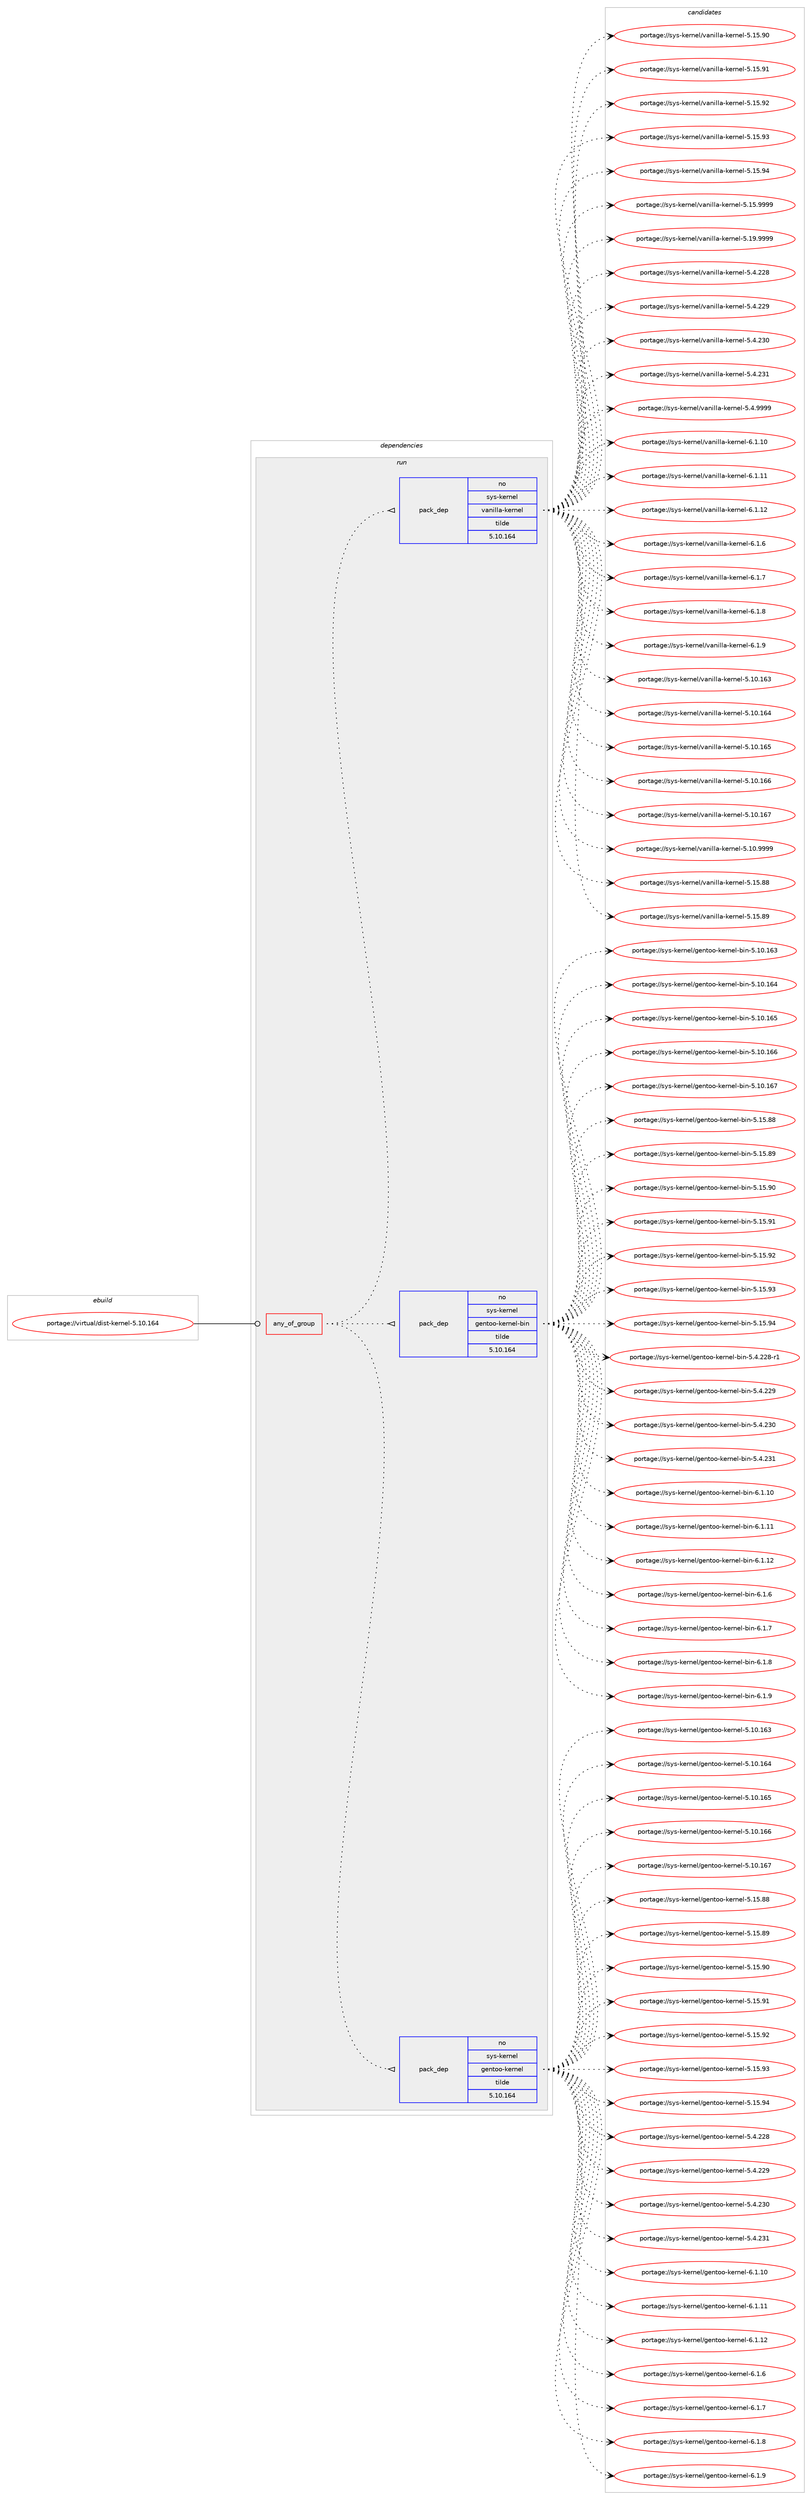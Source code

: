 digraph prolog {

# *************
# Graph options
# *************

newrank=true;
concentrate=true;
compound=true;
graph [rankdir=LR,fontname=Helvetica,fontsize=10,ranksep=1.5];#, ranksep=2.5, nodesep=0.2];
edge  [arrowhead=vee];
node  [fontname=Helvetica,fontsize=10];

# **********
# The ebuild
# **********

subgraph cluster_leftcol {
color=gray;
rank=same;
label=<<i>ebuild</i>>;
id [label="portage://virtual/dist-kernel-5.10.164", color=red, width=4, href="../virtual/dist-kernel-5.10.164.svg"];
}

# ****************
# The dependencies
# ****************

subgraph cluster_midcol {
color=gray;
label=<<i>dependencies</i>>;
subgraph cluster_compile {
fillcolor="#eeeeee";
style=filled;
label=<<i>compile</i>>;
}
subgraph cluster_compileandrun {
fillcolor="#eeeeee";
style=filled;
label=<<i>compile and run</i>>;
}
subgraph cluster_run {
fillcolor="#eeeeee";
style=filled;
label=<<i>run</i>>;
subgraph any4 {
dependency343 [label=<<TABLE BORDER="0" CELLBORDER="1" CELLSPACING="0" CELLPADDING="4"><TR><TD CELLPADDING="10">any_of_group</TD></TR></TABLE>>, shape=none, color=red];subgraph pack175 {
dependency344 [label=<<TABLE BORDER="0" CELLBORDER="1" CELLSPACING="0" CELLPADDING="4" WIDTH="220"><TR><TD ROWSPAN="6" CELLPADDING="30">pack_dep</TD></TR><TR><TD WIDTH="110">no</TD></TR><TR><TD>sys-kernel</TD></TR><TR><TD>gentoo-kernel</TD></TR><TR><TD>tilde</TD></TR><TR><TD>5.10.164</TD></TR></TABLE>>, shape=none, color=blue];
}
dependency343:e -> dependency344:w [weight=20,style="dotted",arrowhead="oinv"];
subgraph pack176 {
dependency345 [label=<<TABLE BORDER="0" CELLBORDER="1" CELLSPACING="0" CELLPADDING="4" WIDTH="220"><TR><TD ROWSPAN="6" CELLPADDING="30">pack_dep</TD></TR><TR><TD WIDTH="110">no</TD></TR><TR><TD>sys-kernel</TD></TR><TR><TD>gentoo-kernel-bin</TD></TR><TR><TD>tilde</TD></TR><TR><TD>5.10.164</TD></TR></TABLE>>, shape=none, color=blue];
}
dependency343:e -> dependency345:w [weight=20,style="dotted",arrowhead="oinv"];
subgraph pack177 {
dependency346 [label=<<TABLE BORDER="0" CELLBORDER="1" CELLSPACING="0" CELLPADDING="4" WIDTH="220"><TR><TD ROWSPAN="6" CELLPADDING="30">pack_dep</TD></TR><TR><TD WIDTH="110">no</TD></TR><TR><TD>sys-kernel</TD></TR><TR><TD>vanilla-kernel</TD></TR><TR><TD>tilde</TD></TR><TR><TD>5.10.164</TD></TR></TABLE>>, shape=none, color=blue];
}
dependency343:e -> dependency346:w [weight=20,style="dotted",arrowhead="oinv"];
}
id:e -> dependency343:w [weight=20,style="solid",arrowhead="odot"];
}
}

# **************
# The candidates
# **************

subgraph cluster_choices {
rank=same;
color=gray;
label=<<i>candidates</i>>;

subgraph choice175 {
color=black;
nodesep=1;
choice115121115451071011141101011084710310111011611111145107101114110101108455346494846495451 [label="portage://sys-kernel/gentoo-kernel-5.10.163", color=red, width=4,href="../sys-kernel/gentoo-kernel-5.10.163.svg"];
choice115121115451071011141101011084710310111011611111145107101114110101108455346494846495452 [label="portage://sys-kernel/gentoo-kernel-5.10.164", color=red, width=4,href="../sys-kernel/gentoo-kernel-5.10.164.svg"];
choice115121115451071011141101011084710310111011611111145107101114110101108455346494846495453 [label="portage://sys-kernel/gentoo-kernel-5.10.165", color=red, width=4,href="../sys-kernel/gentoo-kernel-5.10.165.svg"];
choice115121115451071011141101011084710310111011611111145107101114110101108455346494846495454 [label="portage://sys-kernel/gentoo-kernel-5.10.166", color=red, width=4,href="../sys-kernel/gentoo-kernel-5.10.166.svg"];
choice115121115451071011141101011084710310111011611111145107101114110101108455346494846495455 [label="portage://sys-kernel/gentoo-kernel-5.10.167", color=red, width=4,href="../sys-kernel/gentoo-kernel-5.10.167.svg"];
choice1151211154510710111411010110847103101110116111111451071011141101011084553464953465656 [label="portage://sys-kernel/gentoo-kernel-5.15.88", color=red, width=4,href="../sys-kernel/gentoo-kernel-5.15.88.svg"];
choice1151211154510710111411010110847103101110116111111451071011141101011084553464953465657 [label="portage://sys-kernel/gentoo-kernel-5.15.89", color=red, width=4,href="../sys-kernel/gentoo-kernel-5.15.89.svg"];
choice1151211154510710111411010110847103101110116111111451071011141101011084553464953465748 [label="portage://sys-kernel/gentoo-kernel-5.15.90", color=red, width=4,href="../sys-kernel/gentoo-kernel-5.15.90.svg"];
choice1151211154510710111411010110847103101110116111111451071011141101011084553464953465749 [label="portage://sys-kernel/gentoo-kernel-5.15.91", color=red, width=4,href="../sys-kernel/gentoo-kernel-5.15.91.svg"];
choice1151211154510710111411010110847103101110116111111451071011141101011084553464953465750 [label="portage://sys-kernel/gentoo-kernel-5.15.92", color=red, width=4,href="../sys-kernel/gentoo-kernel-5.15.92.svg"];
choice1151211154510710111411010110847103101110116111111451071011141101011084553464953465751 [label="portage://sys-kernel/gentoo-kernel-5.15.93", color=red, width=4,href="../sys-kernel/gentoo-kernel-5.15.93.svg"];
choice1151211154510710111411010110847103101110116111111451071011141101011084553464953465752 [label="portage://sys-kernel/gentoo-kernel-5.15.94", color=red, width=4,href="../sys-kernel/gentoo-kernel-5.15.94.svg"];
choice1151211154510710111411010110847103101110116111111451071011141101011084553465246505056 [label="portage://sys-kernel/gentoo-kernel-5.4.228", color=red, width=4,href="../sys-kernel/gentoo-kernel-5.4.228.svg"];
choice1151211154510710111411010110847103101110116111111451071011141101011084553465246505057 [label="portage://sys-kernel/gentoo-kernel-5.4.229", color=red, width=4,href="../sys-kernel/gentoo-kernel-5.4.229.svg"];
choice1151211154510710111411010110847103101110116111111451071011141101011084553465246505148 [label="portage://sys-kernel/gentoo-kernel-5.4.230", color=red, width=4,href="../sys-kernel/gentoo-kernel-5.4.230.svg"];
choice1151211154510710111411010110847103101110116111111451071011141101011084553465246505149 [label="portage://sys-kernel/gentoo-kernel-5.4.231", color=red, width=4,href="../sys-kernel/gentoo-kernel-5.4.231.svg"];
choice11512111545107101114110101108471031011101161111114510710111411010110845544649464948 [label="portage://sys-kernel/gentoo-kernel-6.1.10", color=red, width=4,href="../sys-kernel/gentoo-kernel-6.1.10.svg"];
choice11512111545107101114110101108471031011101161111114510710111411010110845544649464949 [label="portage://sys-kernel/gentoo-kernel-6.1.11", color=red, width=4,href="../sys-kernel/gentoo-kernel-6.1.11.svg"];
choice11512111545107101114110101108471031011101161111114510710111411010110845544649464950 [label="portage://sys-kernel/gentoo-kernel-6.1.12", color=red, width=4,href="../sys-kernel/gentoo-kernel-6.1.12.svg"];
choice115121115451071011141101011084710310111011611111145107101114110101108455446494654 [label="portage://sys-kernel/gentoo-kernel-6.1.6", color=red, width=4,href="../sys-kernel/gentoo-kernel-6.1.6.svg"];
choice115121115451071011141101011084710310111011611111145107101114110101108455446494655 [label="portage://sys-kernel/gentoo-kernel-6.1.7", color=red, width=4,href="../sys-kernel/gentoo-kernel-6.1.7.svg"];
choice115121115451071011141101011084710310111011611111145107101114110101108455446494656 [label="portage://sys-kernel/gentoo-kernel-6.1.8", color=red, width=4,href="../sys-kernel/gentoo-kernel-6.1.8.svg"];
choice115121115451071011141101011084710310111011611111145107101114110101108455446494657 [label="portage://sys-kernel/gentoo-kernel-6.1.9", color=red, width=4,href="../sys-kernel/gentoo-kernel-6.1.9.svg"];
dependency344:e -> choice115121115451071011141101011084710310111011611111145107101114110101108455346494846495451:w [style=dotted,weight="100"];
dependency344:e -> choice115121115451071011141101011084710310111011611111145107101114110101108455346494846495452:w [style=dotted,weight="100"];
dependency344:e -> choice115121115451071011141101011084710310111011611111145107101114110101108455346494846495453:w [style=dotted,weight="100"];
dependency344:e -> choice115121115451071011141101011084710310111011611111145107101114110101108455346494846495454:w [style=dotted,weight="100"];
dependency344:e -> choice115121115451071011141101011084710310111011611111145107101114110101108455346494846495455:w [style=dotted,weight="100"];
dependency344:e -> choice1151211154510710111411010110847103101110116111111451071011141101011084553464953465656:w [style=dotted,weight="100"];
dependency344:e -> choice1151211154510710111411010110847103101110116111111451071011141101011084553464953465657:w [style=dotted,weight="100"];
dependency344:e -> choice1151211154510710111411010110847103101110116111111451071011141101011084553464953465748:w [style=dotted,weight="100"];
dependency344:e -> choice1151211154510710111411010110847103101110116111111451071011141101011084553464953465749:w [style=dotted,weight="100"];
dependency344:e -> choice1151211154510710111411010110847103101110116111111451071011141101011084553464953465750:w [style=dotted,weight="100"];
dependency344:e -> choice1151211154510710111411010110847103101110116111111451071011141101011084553464953465751:w [style=dotted,weight="100"];
dependency344:e -> choice1151211154510710111411010110847103101110116111111451071011141101011084553464953465752:w [style=dotted,weight="100"];
dependency344:e -> choice1151211154510710111411010110847103101110116111111451071011141101011084553465246505056:w [style=dotted,weight="100"];
dependency344:e -> choice1151211154510710111411010110847103101110116111111451071011141101011084553465246505057:w [style=dotted,weight="100"];
dependency344:e -> choice1151211154510710111411010110847103101110116111111451071011141101011084553465246505148:w [style=dotted,weight="100"];
dependency344:e -> choice1151211154510710111411010110847103101110116111111451071011141101011084553465246505149:w [style=dotted,weight="100"];
dependency344:e -> choice11512111545107101114110101108471031011101161111114510710111411010110845544649464948:w [style=dotted,weight="100"];
dependency344:e -> choice11512111545107101114110101108471031011101161111114510710111411010110845544649464949:w [style=dotted,weight="100"];
dependency344:e -> choice11512111545107101114110101108471031011101161111114510710111411010110845544649464950:w [style=dotted,weight="100"];
dependency344:e -> choice115121115451071011141101011084710310111011611111145107101114110101108455446494654:w [style=dotted,weight="100"];
dependency344:e -> choice115121115451071011141101011084710310111011611111145107101114110101108455446494655:w [style=dotted,weight="100"];
dependency344:e -> choice115121115451071011141101011084710310111011611111145107101114110101108455446494656:w [style=dotted,weight="100"];
dependency344:e -> choice115121115451071011141101011084710310111011611111145107101114110101108455446494657:w [style=dotted,weight="100"];
}
subgraph choice176 {
color=black;
nodesep=1;
choice1151211154510710111411010110847103101110116111111451071011141101011084598105110455346494846495451 [label="portage://sys-kernel/gentoo-kernel-bin-5.10.163", color=red, width=4,href="../sys-kernel/gentoo-kernel-bin-5.10.163.svg"];
choice1151211154510710111411010110847103101110116111111451071011141101011084598105110455346494846495452 [label="portage://sys-kernel/gentoo-kernel-bin-5.10.164", color=red, width=4,href="../sys-kernel/gentoo-kernel-bin-5.10.164.svg"];
choice1151211154510710111411010110847103101110116111111451071011141101011084598105110455346494846495453 [label="portage://sys-kernel/gentoo-kernel-bin-5.10.165", color=red, width=4,href="../sys-kernel/gentoo-kernel-bin-5.10.165.svg"];
choice1151211154510710111411010110847103101110116111111451071011141101011084598105110455346494846495454 [label="portage://sys-kernel/gentoo-kernel-bin-5.10.166", color=red, width=4,href="../sys-kernel/gentoo-kernel-bin-5.10.166.svg"];
choice1151211154510710111411010110847103101110116111111451071011141101011084598105110455346494846495455 [label="portage://sys-kernel/gentoo-kernel-bin-5.10.167", color=red, width=4,href="../sys-kernel/gentoo-kernel-bin-5.10.167.svg"];
choice11512111545107101114110101108471031011101161111114510710111411010110845981051104553464953465656 [label="portage://sys-kernel/gentoo-kernel-bin-5.15.88", color=red, width=4,href="../sys-kernel/gentoo-kernel-bin-5.15.88.svg"];
choice11512111545107101114110101108471031011101161111114510710111411010110845981051104553464953465657 [label="portage://sys-kernel/gentoo-kernel-bin-5.15.89", color=red, width=4,href="../sys-kernel/gentoo-kernel-bin-5.15.89.svg"];
choice11512111545107101114110101108471031011101161111114510710111411010110845981051104553464953465748 [label="portage://sys-kernel/gentoo-kernel-bin-5.15.90", color=red, width=4,href="../sys-kernel/gentoo-kernel-bin-5.15.90.svg"];
choice11512111545107101114110101108471031011101161111114510710111411010110845981051104553464953465749 [label="portage://sys-kernel/gentoo-kernel-bin-5.15.91", color=red, width=4,href="../sys-kernel/gentoo-kernel-bin-5.15.91.svg"];
choice11512111545107101114110101108471031011101161111114510710111411010110845981051104553464953465750 [label="portage://sys-kernel/gentoo-kernel-bin-5.15.92", color=red, width=4,href="../sys-kernel/gentoo-kernel-bin-5.15.92.svg"];
choice11512111545107101114110101108471031011101161111114510710111411010110845981051104553464953465751 [label="portage://sys-kernel/gentoo-kernel-bin-5.15.93", color=red, width=4,href="../sys-kernel/gentoo-kernel-bin-5.15.93.svg"];
choice11512111545107101114110101108471031011101161111114510710111411010110845981051104553464953465752 [label="portage://sys-kernel/gentoo-kernel-bin-5.15.94", color=red, width=4,href="../sys-kernel/gentoo-kernel-bin-5.15.94.svg"];
choice115121115451071011141101011084710310111011611111145107101114110101108459810511045534652465050564511449 [label="portage://sys-kernel/gentoo-kernel-bin-5.4.228-r1", color=red, width=4,href="../sys-kernel/gentoo-kernel-bin-5.4.228-r1.svg"];
choice11512111545107101114110101108471031011101161111114510710111411010110845981051104553465246505057 [label="portage://sys-kernel/gentoo-kernel-bin-5.4.229", color=red, width=4,href="../sys-kernel/gentoo-kernel-bin-5.4.229.svg"];
choice11512111545107101114110101108471031011101161111114510710111411010110845981051104553465246505148 [label="portage://sys-kernel/gentoo-kernel-bin-5.4.230", color=red, width=4,href="../sys-kernel/gentoo-kernel-bin-5.4.230.svg"];
choice11512111545107101114110101108471031011101161111114510710111411010110845981051104553465246505149 [label="portage://sys-kernel/gentoo-kernel-bin-5.4.231", color=red, width=4,href="../sys-kernel/gentoo-kernel-bin-5.4.231.svg"];
choice115121115451071011141101011084710310111011611111145107101114110101108459810511045544649464948 [label="portage://sys-kernel/gentoo-kernel-bin-6.1.10", color=red, width=4,href="../sys-kernel/gentoo-kernel-bin-6.1.10.svg"];
choice115121115451071011141101011084710310111011611111145107101114110101108459810511045544649464949 [label="portage://sys-kernel/gentoo-kernel-bin-6.1.11", color=red, width=4,href="../sys-kernel/gentoo-kernel-bin-6.1.11.svg"];
choice115121115451071011141101011084710310111011611111145107101114110101108459810511045544649464950 [label="portage://sys-kernel/gentoo-kernel-bin-6.1.12", color=red, width=4,href="../sys-kernel/gentoo-kernel-bin-6.1.12.svg"];
choice1151211154510710111411010110847103101110116111111451071011141101011084598105110455446494654 [label="portage://sys-kernel/gentoo-kernel-bin-6.1.6", color=red, width=4,href="../sys-kernel/gentoo-kernel-bin-6.1.6.svg"];
choice1151211154510710111411010110847103101110116111111451071011141101011084598105110455446494655 [label="portage://sys-kernel/gentoo-kernel-bin-6.1.7", color=red, width=4,href="../sys-kernel/gentoo-kernel-bin-6.1.7.svg"];
choice1151211154510710111411010110847103101110116111111451071011141101011084598105110455446494656 [label="portage://sys-kernel/gentoo-kernel-bin-6.1.8", color=red, width=4,href="../sys-kernel/gentoo-kernel-bin-6.1.8.svg"];
choice1151211154510710111411010110847103101110116111111451071011141101011084598105110455446494657 [label="portage://sys-kernel/gentoo-kernel-bin-6.1.9", color=red, width=4,href="../sys-kernel/gentoo-kernel-bin-6.1.9.svg"];
dependency345:e -> choice1151211154510710111411010110847103101110116111111451071011141101011084598105110455346494846495451:w [style=dotted,weight="100"];
dependency345:e -> choice1151211154510710111411010110847103101110116111111451071011141101011084598105110455346494846495452:w [style=dotted,weight="100"];
dependency345:e -> choice1151211154510710111411010110847103101110116111111451071011141101011084598105110455346494846495453:w [style=dotted,weight="100"];
dependency345:e -> choice1151211154510710111411010110847103101110116111111451071011141101011084598105110455346494846495454:w [style=dotted,weight="100"];
dependency345:e -> choice1151211154510710111411010110847103101110116111111451071011141101011084598105110455346494846495455:w [style=dotted,weight="100"];
dependency345:e -> choice11512111545107101114110101108471031011101161111114510710111411010110845981051104553464953465656:w [style=dotted,weight="100"];
dependency345:e -> choice11512111545107101114110101108471031011101161111114510710111411010110845981051104553464953465657:w [style=dotted,weight="100"];
dependency345:e -> choice11512111545107101114110101108471031011101161111114510710111411010110845981051104553464953465748:w [style=dotted,weight="100"];
dependency345:e -> choice11512111545107101114110101108471031011101161111114510710111411010110845981051104553464953465749:w [style=dotted,weight="100"];
dependency345:e -> choice11512111545107101114110101108471031011101161111114510710111411010110845981051104553464953465750:w [style=dotted,weight="100"];
dependency345:e -> choice11512111545107101114110101108471031011101161111114510710111411010110845981051104553464953465751:w [style=dotted,weight="100"];
dependency345:e -> choice11512111545107101114110101108471031011101161111114510710111411010110845981051104553464953465752:w [style=dotted,weight="100"];
dependency345:e -> choice115121115451071011141101011084710310111011611111145107101114110101108459810511045534652465050564511449:w [style=dotted,weight="100"];
dependency345:e -> choice11512111545107101114110101108471031011101161111114510710111411010110845981051104553465246505057:w [style=dotted,weight="100"];
dependency345:e -> choice11512111545107101114110101108471031011101161111114510710111411010110845981051104553465246505148:w [style=dotted,weight="100"];
dependency345:e -> choice11512111545107101114110101108471031011101161111114510710111411010110845981051104553465246505149:w [style=dotted,weight="100"];
dependency345:e -> choice115121115451071011141101011084710310111011611111145107101114110101108459810511045544649464948:w [style=dotted,weight="100"];
dependency345:e -> choice115121115451071011141101011084710310111011611111145107101114110101108459810511045544649464949:w [style=dotted,weight="100"];
dependency345:e -> choice115121115451071011141101011084710310111011611111145107101114110101108459810511045544649464950:w [style=dotted,weight="100"];
dependency345:e -> choice1151211154510710111411010110847103101110116111111451071011141101011084598105110455446494654:w [style=dotted,weight="100"];
dependency345:e -> choice1151211154510710111411010110847103101110116111111451071011141101011084598105110455446494655:w [style=dotted,weight="100"];
dependency345:e -> choice1151211154510710111411010110847103101110116111111451071011141101011084598105110455446494656:w [style=dotted,weight="100"];
dependency345:e -> choice1151211154510710111411010110847103101110116111111451071011141101011084598105110455446494657:w [style=dotted,weight="100"];
}
subgraph choice177 {
color=black;
nodesep=1;
choice1151211154510710111411010110847118971101051081089745107101114110101108455346494846495451 [label="portage://sys-kernel/vanilla-kernel-5.10.163", color=red, width=4,href="../sys-kernel/vanilla-kernel-5.10.163.svg"];
choice1151211154510710111411010110847118971101051081089745107101114110101108455346494846495452 [label="portage://sys-kernel/vanilla-kernel-5.10.164", color=red, width=4,href="../sys-kernel/vanilla-kernel-5.10.164.svg"];
choice1151211154510710111411010110847118971101051081089745107101114110101108455346494846495453 [label="portage://sys-kernel/vanilla-kernel-5.10.165", color=red, width=4,href="../sys-kernel/vanilla-kernel-5.10.165.svg"];
choice1151211154510710111411010110847118971101051081089745107101114110101108455346494846495454 [label="portage://sys-kernel/vanilla-kernel-5.10.166", color=red, width=4,href="../sys-kernel/vanilla-kernel-5.10.166.svg"];
choice1151211154510710111411010110847118971101051081089745107101114110101108455346494846495455 [label="portage://sys-kernel/vanilla-kernel-5.10.167", color=red, width=4,href="../sys-kernel/vanilla-kernel-5.10.167.svg"];
choice115121115451071011141101011084711897110105108108974510710111411010110845534649484657575757 [label="portage://sys-kernel/vanilla-kernel-5.10.9999", color=red, width=4,href="../sys-kernel/vanilla-kernel-5.10.9999.svg"];
choice11512111545107101114110101108471189711010510810897451071011141101011084553464953465656 [label="portage://sys-kernel/vanilla-kernel-5.15.88", color=red, width=4,href="../sys-kernel/vanilla-kernel-5.15.88.svg"];
choice11512111545107101114110101108471189711010510810897451071011141101011084553464953465657 [label="portage://sys-kernel/vanilla-kernel-5.15.89", color=red, width=4,href="../sys-kernel/vanilla-kernel-5.15.89.svg"];
choice11512111545107101114110101108471189711010510810897451071011141101011084553464953465748 [label="portage://sys-kernel/vanilla-kernel-5.15.90", color=red, width=4,href="../sys-kernel/vanilla-kernel-5.15.90.svg"];
choice11512111545107101114110101108471189711010510810897451071011141101011084553464953465749 [label="portage://sys-kernel/vanilla-kernel-5.15.91", color=red, width=4,href="../sys-kernel/vanilla-kernel-5.15.91.svg"];
choice11512111545107101114110101108471189711010510810897451071011141101011084553464953465750 [label="portage://sys-kernel/vanilla-kernel-5.15.92", color=red, width=4,href="../sys-kernel/vanilla-kernel-5.15.92.svg"];
choice11512111545107101114110101108471189711010510810897451071011141101011084553464953465751 [label="portage://sys-kernel/vanilla-kernel-5.15.93", color=red, width=4,href="../sys-kernel/vanilla-kernel-5.15.93.svg"];
choice11512111545107101114110101108471189711010510810897451071011141101011084553464953465752 [label="portage://sys-kernel/vanilla-kernel-5.15.94", color=red, width=4,href="../sys-kernel/vanilla-kernel-5.15.94.svg"];
choice115121115451071011141101011084711897110105108108974510710111411010110845534649534657575757 [label="portage://sys-kernel/vanilla-kernel-5.15.9999", color=red, width=4,href="../sys-kernel/vanilla-kernel-5.15.9999.svg"];
choice115121115451071011141101011084711897110105108108974510710111411010110845534649574657575757 [label="portage://sys-kernel/vanilla-kernel-5.19.9999", color=red, width=4,href="../sys-kernel/vanilla-kernel-5.19.9999.svg"];
choice11512111545107101114110101108471189711010510810897451071011141101011084553465246505056 [label="portage://sys-kernel/vanilla-kernel-5.4.228", color=red, width=4,href="../sys-kernel/vanilla-kernel-5.4.228.svg"];
choice11512111545107101114110101108471189711010510810897451071011141101011084553465246505057 [label="portage://sys-kernel/vanilla-kernel-5.4.229", color=red, width=4,href="../sys-kernel/vanilla-kernel-5.4.229.svg"];
choice11512111545107101114110101108471189711010510810897451071011141101011084553465246505148 [label="portage://sys-kernel/vanilla-kernel-5.4.230", color=red, width=4,href="../sys-kernel/vanilla-kernel-5.4.230.svg"];
choice11512111545107101114110101108471189711010510810897451071011141101011084553465246505149 [label="portage://sys-kernel/vanilla-kernel-5.4.231", color=red, width=4,href="../sys-kernel/vanilla-kernel-5.4.231.svg"];
choice1151211154510710111411010110847118971101051081089745107101114110101108455346524657575757 [label="portage://sys-kernel/vanilla-kernel-5.4.9999", color=red, width=4,href="../sys-kernel/vanilla-kernel-5.4.9999.svg"];
choice115121115451071011141101011084711897110105108108974510710111411010110845544649464948 [label="portage://sys-kernel/vanilla-kernel-6.1.10", color=red, width=4,href="../sys-kernel/vanilla-kernel-6.1.10.svg"];
choice115121115451071011141101011084711897110105108108974510710111411010110845544649464949 [label="portage://sys-kernel/vanilla-kernel-6.1.11", color=red, width=4,href="../sys-kernel/vanilla-kernel-6.1.11.svg"];
choice115121115451071011141101011084711897110105108108974510710111411010110845544649464950 [label="portage://sys-kernel/vanilla-kernel-6.1.12", color=red, width=4,href="../sys-kernel/vanilla-kernel-6.1.12.svg"];
choice1151211154510710111411010110847118971101051081089745107101114110101108455446494654 [label="portage://sys-kernel/vanilla-kernel-6.1.6", color=red, width=4,href="../sys-kernel/vanilla-kernel-6.1.6.svg"];
choice1151211154510710111411010110847118971101051081089745107101114110101108455446494655 [label="portage://sys-kernel/vanilla-kernel-6.1.7", color=red, width=4,href="../sys-kernel/vanilla-kernel-6.1.7.svg"];
choice1151211154510710111411010110847118971101051081089745107101114110101108455446494656 [label="portage://sys-kernel/vanilla-kernel-6.1.8", color=red, width=4,href="../sys-kernel/vanilla-kernel-6.1.8.svg"];
choice1151211154510710111411010110847118971101051081089745107101114110101108455446494657 [label="portage://sys-kernel/vanilla-kernel-6.1.9", color=red, width=4,href="../sys-kernel/vanilla-kernel-6.1.9.svg"];
dependency346:e -> choice1151211154510710111411010110847118971101051081089745107101114110101108455346494846495451:w [style=dotted,weight="100"];
dependency346:e -> choice1151211154510710111411010110847118971101051081089745107101114110101108455346494846495452:w [style=dotted,weight="100"];
dependency346:e -> choice1151211154510710111411010110847118971101051081089745107101114110101108455346494846495453:w [style=dotted,weight="100"];
dependency346:e -> choice1151211154510710111411010110847118971101051081089745107101114110101108455346494846495454:w [style=dotted,weight="100"];
dependency346:e -> choice1151211154510710111411010110847118971101051081089745107101114110101108455346494846495455:w [style=dotted,weight="100"];
dependency346:e -> choice115121115451071011141101011084711897110105108108974510710111411010110845534649484657575757:w [style=dotted,weight="100"];
dependency346:e -> choice11512111545107101114110101108471189711010510810897451071011141101011084553464953465656:w [style=dotted,weight="100"];
dependency346:e -> choice11512111545107101114110101108471189711010510810897451071011141101011084553464953465657:w [style=dotted,weight="100"];
dependency346:e -> choice11512111545107101114110101108471189711010510810897451071011141101011084553464953465748:w [style=dotted,weight="100"];
dependency346:e -> choice11512111545107101114110101108471189711010510810897451071011141101011084553464953465749:w [style=dotted,weight="100"];
dependency346:e -> choice11512111545107101114110101108471189711010510810897451071011141101011084553464953465750:w [style=dotted,weight="100"];
dependency346:e -> choice11512111545107101114110101108471189711010510810897451071011141101011084553464953465751:w [style=dotted,weight="100"];
dependency346:e -> choice11512111545107101114110101108471189711010510810897451071011141101011084553464953465752:w [style=dotted,weight="100"];
dependency346:e -> choice115121115451071011141101011084711897110105108108974510710111411010110845534649534657575757:w [style=dotted,weight="100"];
dependency346:e -> choice115121115451071011141101011084711897110105108108974510710111411010110845534649574657575757:w [style=dotted,weight="100"];
dependency346:e -> choice11512111545107101114110101108471189711010510810897451071011141101011084553465246505056:w [style=dotted,weight="100"];
dependency346:e -> choice11512111545107101114110101108471189711010510810897451071011141101011084553465246505057:w [style=dotted,weight="100"];
dependency346:e -> choice11512111545107101114110101108471189711010510810897451071011141101011084553465246505148:w [style=dotted,weight="100"];
dependency346:e -> choice11512111545107101114110101108471189711010510810897451071011141101011084553465246505149:w [style=dotted,weight="100"];
dependency346:e -> choice1151211154510710111411010110847118971101051081089745107101114110101108455346524657575757:w [style=dotted,weight="100"];
dependency346:e -> choice115121115451071011141101011084711897110105108108974510710111411010110845544649464948:w [style=dotted,weight="100"];
dependency346:e -> choice115121115451071011141101011084711897110105108108974510710111411010110845544649464949:w [style=dotted,weight="100"];
dependency346:e -> choice115121115451071011141101011084711897110105108108974510710111411010110845544649464950:w [style=dotted,weight="100"];
dependency346:e -> choice1151211154510710111411010110847118971101051081089745107101114110101108455446494654:w [style=dotted,weight="100"];
dependency346:e -> choice1151211154510710111411010110847118971101051081089745107101114110101108455446494655:w [style=dotted,weight="100"];
dependency346:e -> choice1151211154510710111411010110847118971101051081089745107101114110101108455446494656:w [style=dotted,weight="100"];
dependency346:e -> choice1151211154510710111411010110847118971101051081089745107101114110101108455446494657:w [style=dotted,weight="100"];
}
}

}
